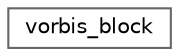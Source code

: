digraph "Graphical Class Hierarchy"
{
 // LATEX_PDF_SIZE
  bgcolor="transparent";
  edge [fontname=Helvetica,fontsize=10,labelfontname=Helvetica,labelfontsize=10];
  node [fontname=Helvetica,fontsize=10,shape=box,height=0.2,width=0.4];
  rankdir="LR";
  Node0 [id="Node000000",label="vorbis_block",height=0.2,width=0.4,color="grey40", fillcolor="white", style="filled",URL="$structvorbis__block.html",tooltip=" "];
}

